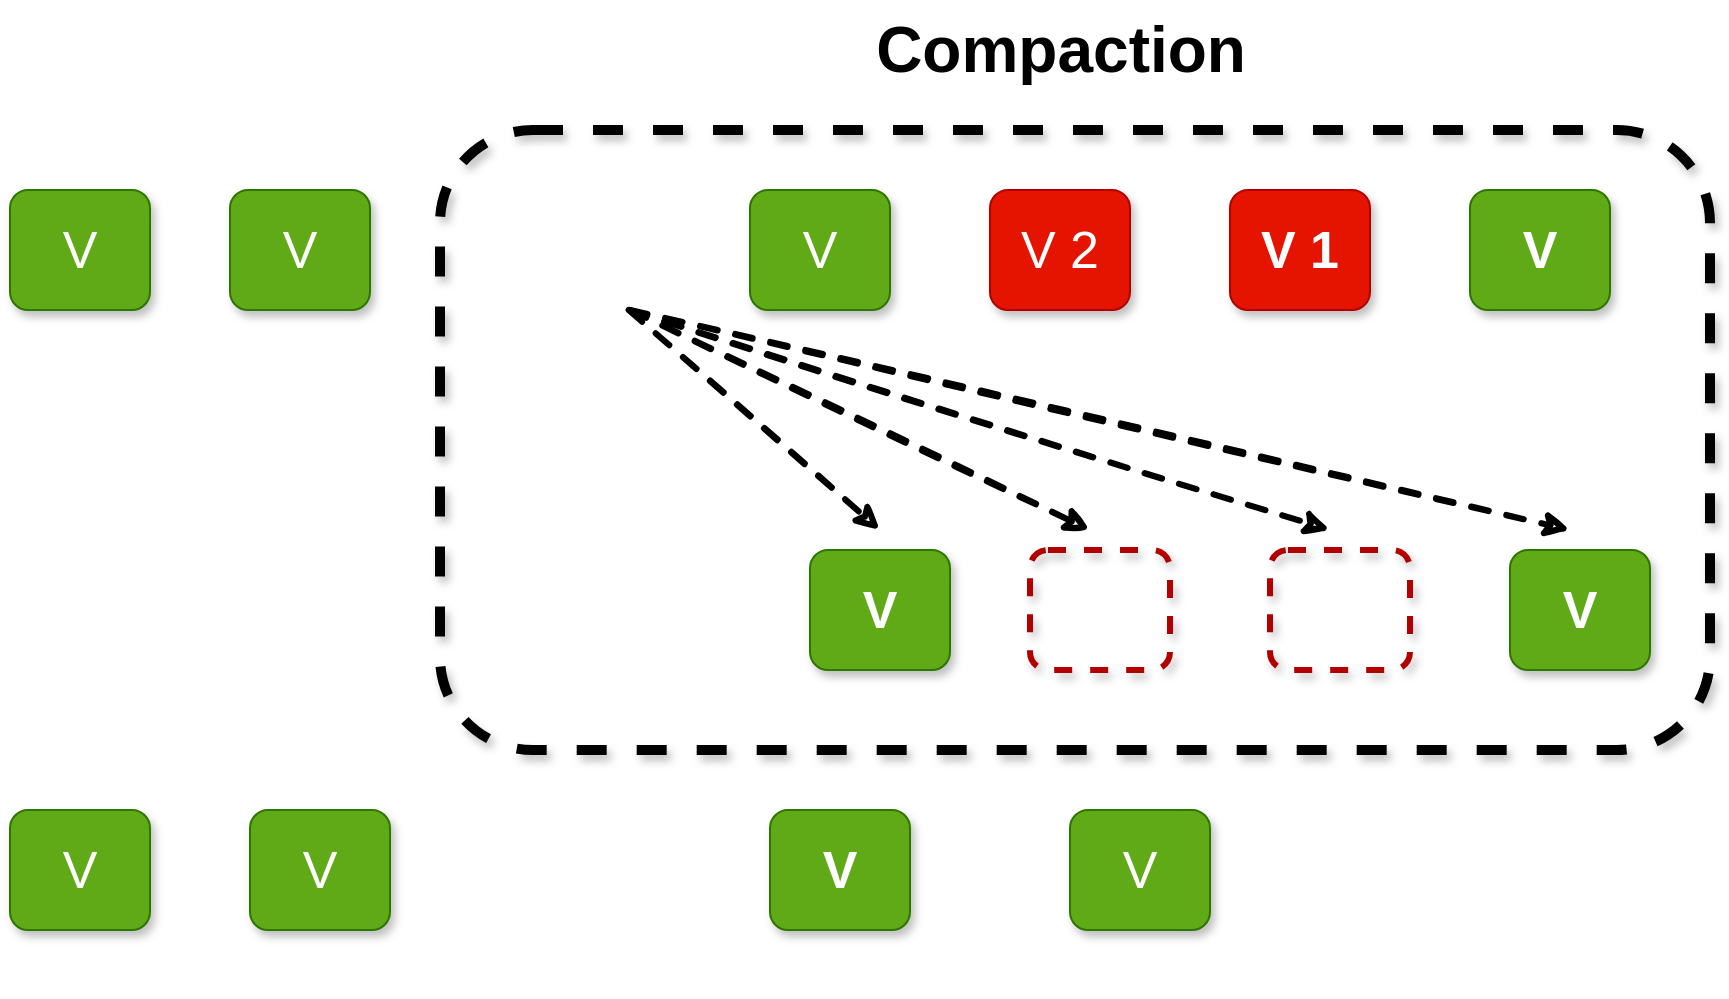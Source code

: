 <mxfile version="20.3.0" type="github">
  <diagram id="HT4mJJ-U9kb0Gk1hiPa1" name="第 1 页">
    <mxGraphModel dx="901" dy="798" grid="1" gridSize="10" guides="1" tooltips="1" connect="1" arrows="1" fold="1" page="1" pageScale="1" pageWidth="1169" pageHeight="1654" math="0" shadow="0">
      <root>
        <mxCell id="0" />
        <mxCell id="1" parent="0" />
        <mxCell id="U_BhPxAP_51HDFBjj81S-32" value="" style="rounded=1;whiteSpace=wrap;html=1;shadow=1;dashed=1;sketch=0;strokeWidth=5;fontSize=26;fillColor=none;strokeColor=#000000;" parent="1" vertex="1">
          <mxGeometry x="325" y="190" width="635" height="310" as="geometry" />
        </mxCell>
        <mxCell id="U_BhPxAP_51HDFBjj81S-1" value="&lt;font style=&quot;font-size: 26px;&quot;&gt;V&lt;/font&gt;" style="rounded=1;whiteSpace=wrap;html=1;fillColor=#60a917;fontColor=#ffffff;strokeColor=#2D7600;shadow=1;sketch=0;strokeWidth=1;" parent="1" vertex="1">
          <mxGeometry x="110" y="220" width="70" height="60" as="geometry" />
        </mxCell>
        <mxCell id="U_BhPxAP_51HDFBjj81S-2" value="&lt;font style=&quot;font-size: 26px;&quot;&gt;V&lt;/font&gt;" style="rounded=1;whiteSpace=wrap;html=1;fillColor=#60a917;fontColor=#ffffff;strokeColor=#2D7600;shadow=1;sketch=0;strokeWidth=1;" parent="1" vertex="1">
          <mxGeometry x="220" y="220" width="70" height="60" as="geometry" />
        </mxCell>
        <mxCell id="U_BhPxAP_51HDFBjj81S-14" style="rounded=0;orthogonalLoop=1;jettySize=auto;html=1;strokeWidth=3;sketch=1;dashed=1;" parent="1" edge="1">
          <mxGeometry relative="1" as="geometry">
            <mxPoint x="419.286" y="280" as="sourcePoint" />
            <mxPoint x="545" y="390" as="targetPoint" />
          </mxGeometry>
        </mxCell>
        <mxCell id="U_BhPxAP_51HDFBjj81S-17" style="edgeStyle=none;rounded=0;orthogonalLoop=1;jettySize=auto;html=1;strokeWidth=3;exitX=1;exitY=1;exitDx=0;exitDy=0;sketch=1;dashed=1;" parent="1" edge="1">
          <mxGeometry relative="1" as="geometry">
            <mxPoint x="420" y="280" as="sourcePoint" />
            <mxPoint x="650" y="390" as="targetPoint" />
          </mxGeometry>
        </mxCell>
        <mxCell id="U_BhPxAP_51HDFBjj81S-18" style="edgeStyle=none;rounded=0;orthogonalLoop=1;jettySize=auto;html=1;strokeWidth=3;exitX=1;exitY=1;exitDx=0;exitDy=0;sketch=1;dashed=1;" parent="1" edge="1">
          <mxGeometry relative="1" as="geometry">
            <mxPoint x="420" y="280" as="sourcePoint" />
            <mxPoint x="770" y="390" as="targetPoint" />
          </mxGeometry>
        </mxCell>
        <mxCell id="U_BhPxAP_51HDFBjj81S-19" style="edgeStyle=none;rounded=0;orthogonalLoop=1;jettySize=auto;html=1;strokeWidth=3;exitX=1;exitY=1;exitDx=0;exitDy=0;sketch=1;dashed=1;" parent="1" edge="1">
          <mxGeometry relative="1" as="geometry">
            <mxPoint x="420" y="280" as="sourcePoint" />
            <mxPoint x="890" y="390" as="targetPoint" />
          </mxGeometry>
        </mxCell>
        <mxCell id="U_BhPxAP_51HDFBjj81S-4" value="&lt;b&gt;&lt;font style=&quot;font-size: 26px;&quot;&gt;V&lt;/font&gt;&lt;/b&gt;" style="rounded=1;whiteSpace=wrap;html=1;fillColor=#60a917;fontColor=#ffffff;strokeColor=#2D7600;shadow=1;sketch=0;" parent="1" vertex="1">
          <mxGeometry x="490" y="530" width="70" height="60" as="geometry" />
        </mxCell>
        <mxCell id="U_BhPxAP_51HDFBjj81S-7" value="&lt;font style=&quot;font-size: 26px;&quot;&gt;V&lt;/font&gt;" style="rounded=1;whiteSpace=wrap;html=1;fillColor=#60a917;fontColor=#ffffff;strokeColor=#2D7600;shadow=1;sketch=0;" parent="1" vertex="1">
          <mxGeometry x="640" y="530" width="70" height="60" as="geometry" />
        </mxCell>
        <mxCell id="U_BhPxAP_51HDFBjj81S-8" value="&lt;b&gt;&lt;font style=&quot;font-size: 26px;&quot;&gt;V&lt;/font&gt;&lt;/b&gt;" style="rounded=1;whiteSpace=wrap;html=1;fillColor=#60a917;fontColor=#ffffff;strokeColor=#2D7600;shadow=1;sketch=0;" parent="1" vertex="1">
          <mxGeometry x="510" y="400" width="70" height="60" as="geometry" />
        </mxCell>
        <mxCell id="U_BhPxAP_51HDFBjj81S-9" value="" style="rounded=1;whiteSpace=wrap;html=1;fillColor=none;fontColor=#ffffff;strokeColor=#B20000;shadow=1;sketch=0;dashed=1;strokeWidth=3;" parent="1" vertex="1">
          <mxGeometry x="620" y="400" width="70" height="60" as="geometry" />
        </mxCell>
        <mxCell id="U_BhPxAP_51HDFBjj81S-10" value="" style="rounded=1;whiteSpace=wrap;html=1;fillColor=none;fontColor=#ffffff;strokeColor=#B20000;shadow=1;sketch=0;strokeWidth=3;dashed=1;" parent="1" vertex="1">
          <mxGeometry x="740" y="400" width="70" height="60" as="geometry" />
        </mxCell>
        <mxCell id="U_BhPxAP_51HDFBjj81S-11" value="&lt;b&gt;&lt;font style=&quot;font-size: 26px;&quot;&gt;V&lt;/font&gt;&lt;/b&gt;" style="rounded=1;whiteSpace=wrap;html=1;fillColor=#60a917;fontColor=#ffffff;strokeColor=#2D7600;shadow=1;sketch=0;" parent="1" vertex="1">
          <mxGeometry x="860" y="400" width="70" height="60" as="geometry" />
        </mxCell>
        <mxCell id="U_BhPxAP_51HDFBjj81S-25" value="&lt;font style=&quot;font-size: 26px;&quot;&gt;V&lt;/font&gt;" style="rounded=1;whiteSpace=wrap;html=1;fillColor=#60a917;fontColor=#ffffff;strokeColor=#2D7600;shadow=1;sketch=0;strokeWidth=1;" parent="1" vertex="1">
          <mxGeometry x="480" y="220" width="70" height="60" as="geometry" />
        </mxCell>
        <mxCell id="U_BhPxAP_51HDFBjj81S-26" value="&lt;font style=&quot;font-size: 26px;&quot;&gt;V 2&lt;/font&gt;" style="rounded=1;whiteSpace=wrap;html=1;fillColor=#e51400;fontColor=#ffffff;strokeColor=#B20000;shadow=1;sketch=0;strokeWidth=1;" parent="1" vertex="1">
          <mxGeometry x="600" y="220" width="70" height="60" as="geometry" />
        </mxCell>
        <mxCell id="U_BhPxAP_51HDFBjj81S-27" value="&lt;b&gt;&lt;font style=&quot;font-size: 26px;&quot;&gt;V 1&lt;/font&gt;&lt;/b&gt;" style="rounded=1;whiteSpace=wrap;html=1;fillColor=#e51400;fontColor=#ffffff;strokeColor=#B20000;shadow=1;sketch=0;strokeWidth=1;" parent="1" vertex="1">
          <mxGeometry x="720" y="220" width="70" height="60" as="geometry" />
        </mxCell>
        <mxCell id="U_BhPxAP_51HDFBjj81S-28" value="&lt;b&gt;&lt;font style=&quot;font-size: 26px;&quot;&gt;V&lt;/font&gt;&lt;/b&gt;" style="rounded=1;whiteSpace=wrap;html=1;fillColor=#60a917;fontColor=#ffffff;strokeColor=#2D7600;shadow=1;sketch=0;strokeWidth=1;" parent="1" vertex="1">
          <mxGeometry x="840" y="220" width="70" height="60" as="geometry" />
        </mxCell>
        <mxCell id="U_BhPxAP_51HDFBjj81S-29" value="&lt;font style=&quot;font-size: 26px;&quot;&gt;V&lt;/font&gt;" style="rounded=1;whiteSpace=wrap;html=1;fillColor=#60a917;fontColor=#ffffff;strokeColor=#2D7600;shadow=1;sketch=0;strokeWidth=1;" parent="1" vertex="1">
          <mxGeometry x="230" y="530" width="70" height="60" as="geometry" />
        </mxCell>
        <mxCell id="U_BhPxAP_51HDFBjj81S-30" value="&lt;font style=&quot;font-size: 26px;&quot;&gt;V&lt;/font&gt;" style="rounded=1;whiteSpace=wrap;html=1;fillColor=#60a917;fontColor=#ffffff;strokeColor=#2D7600;shadow=1;sketch=0;strokeWidth=1;" parent="1" vertex="1">
          <mxGeometry x="110" y="530" width="70" height="60" as="geometry" />
        </mxCell>
        <mxCell id="U_BhPxAP_51HDFBjj81S-33" value="&lt;b&gt;&lt;font style=&quot;font-size: 32px;&quot;&gt;Compaction&lt;/font&gt;&lt;/b&gt;" style="text;html=1;align=center;verticalAlign=middle;resizable=0;points=[];autosize=1;strokeColor=none;fillColor=none;fontSize=26;" parent="1" vertex="1">
          <mxGeometry x="530" y="125" width="210" height="50" as="geometry" />
        </mxCell>
        <mxCell id="U_BhPxAP_51HDFBjj81S-39" value="" style="shape=image;html=1;verticalAlign=top;verticalLabelPosition=bottom;labelBackgroundColor=#ffffff;imageAspect=0;aspect=fixed;image=https://cdn2.iconfinder.com/data/icons/halloween-scarry-hand-drawn-black-1/257/24-halloween-tomb-tombstone-skeleton-128.png;rounded=1;shadow=1;dashed=1;sketch=0;strokeColor=#FF0000;strokeWidth=3;fontSize=36;fillColor=none;" parent="1" vertex="1">
          <mxGeometry x="330.5" y="195" width="109" height="109" as="geometry" />
        </mxCell>
        <mxCell id="U_BhPxAP_51HDFBjj81S-40" value="" style="shape=image;html=1;verticalAlign=top;verticalLabelPosition=bottom;labelBackgroundColor=#ffffff;imageAspect=0;aspect=fixed;image=https://cdn2.iconfinder.com/data/icons/halloween-scarry-hand-drawn-black-1/257/24-halloween-tomb-tombstone-skeleton-128.png;rounded=1;shadow=1;dashed=1;sketch=0;strokeColor=#FF0000;strokeWidth=3;fontSize=36;fillColor=none;" parent="1" vertex="1">
          <mxGeometry x="340" y="507.5" width="109" height="109" as="geometry" />
        </mxCell>
      </root>
    </mxGraphModel>
  </diagram>
</mxfile>
